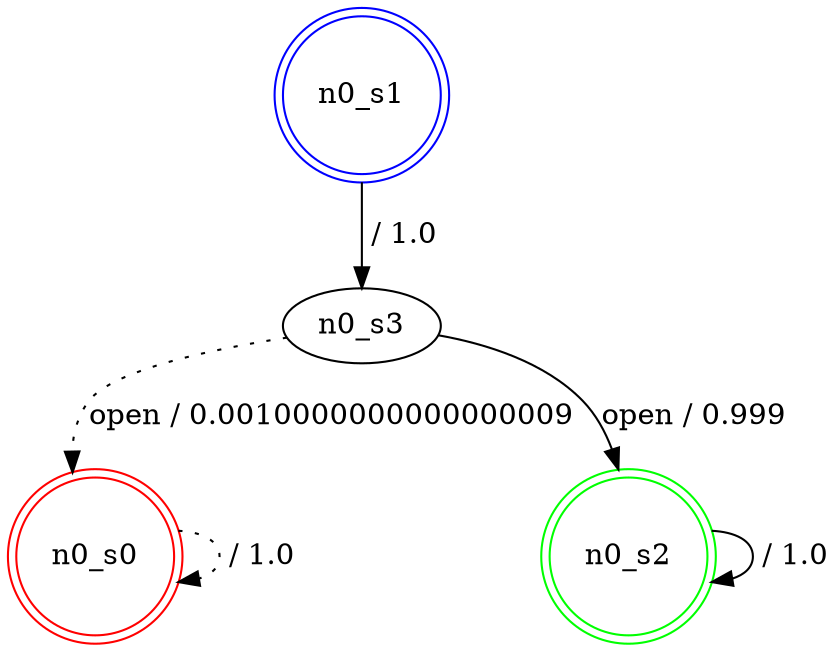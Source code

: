 digraph graphname {
n0_s0 [label="n0_s0",color=red,shape=doublecircle ];
n0_s1 [label="n0_s1",color=blue,shape=doublecircle ];
n0_s2 [label="n0_s2",color=green,shape=doublecircle ];
n0_s3 [label="n0_s3" ];
n0_s0 -> n0_s0 [label=" / 1.0", style=dotted];
n0_s1 -> n0_s3 [label=" / 1.0"];
n0_s2 -> n0_s2 [label=" / 1.0"];
n0_s3 -> n0_s2 [label="open / 0.999"];
n0_s3 -> n0_s0 [label="open / 0.0010000000000000009", style=dotted];
}